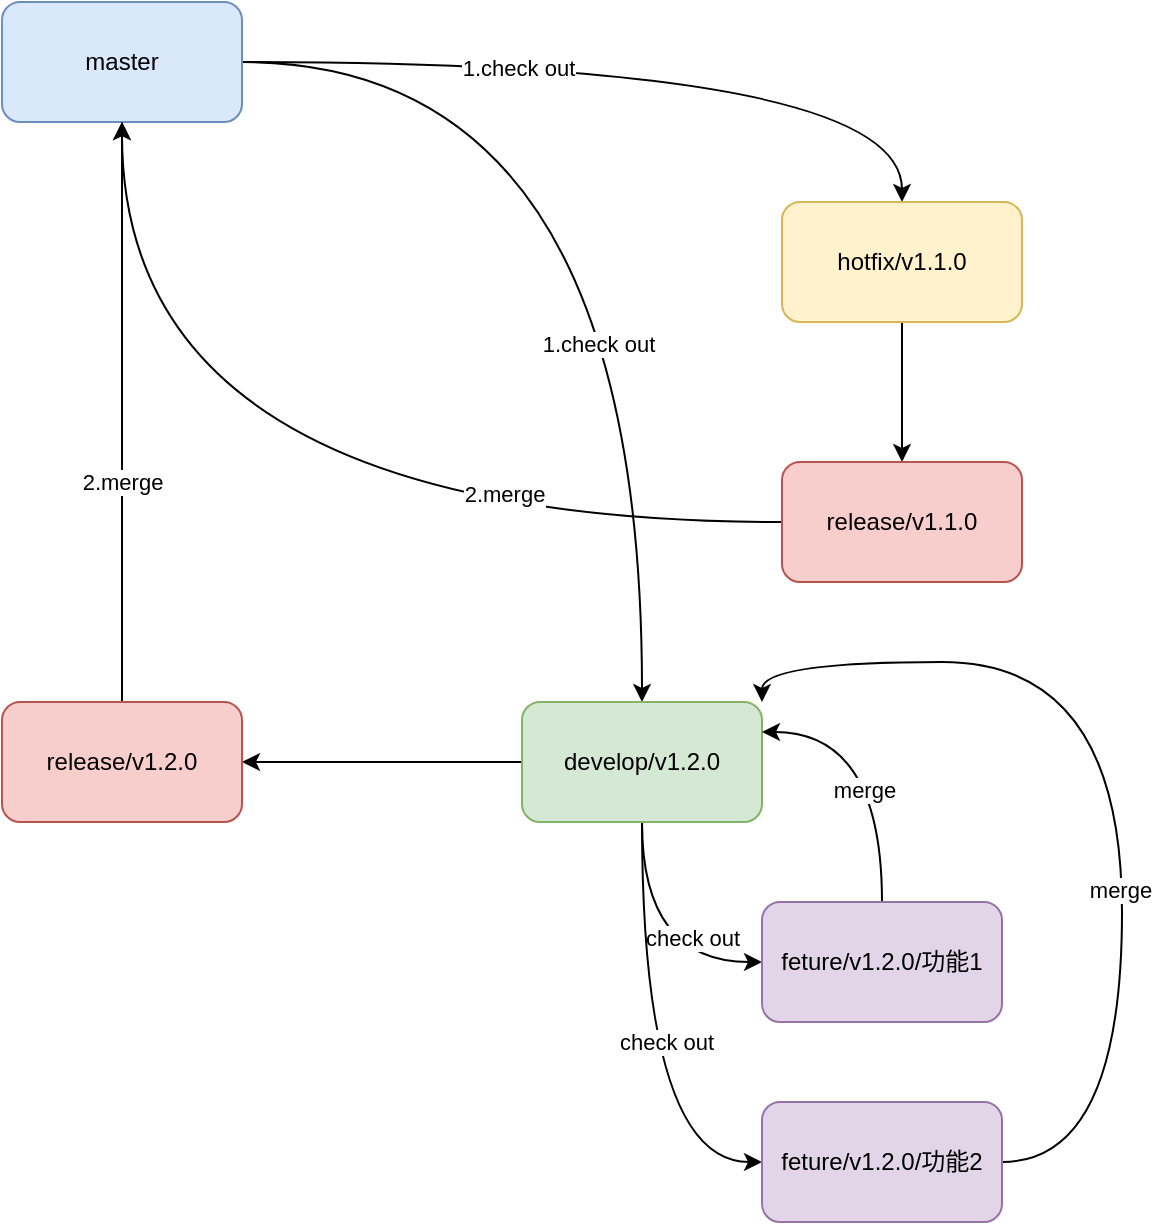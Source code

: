 <mxfile version="14.6.6" type="github">
  <diagram id="whebywEPN1xtvKnkSd9i" name="第 1 页">
    <mxGraphModel dx="946" dy="614" grid="0" gridSize="10" guides="1" tooltips="1" connect="1" arrows="1" fold="1" page="1" pageScale="1" pageWidth="827" pageHeight="1169" math="0" shadow="0">
      <root>
        <mxCell id="0" />
        <mxCell id="1" parent="0" />
        <mxCell id="698qsNeAJQr-Uskf6LR--4" style="edgeStyle=orthogonalEdgeStyle;curved=1;rounded=0;orthogonalLoop=1;jettySize=auto;html=1;" edge="1" parent="1" source="698qsNeAJQr-Uskf6LR--1" target="698qsNeAJQr-Uskf6LR--2">
          <mxGeometry relative="1" as="geometry" />
        </mxCell>
        <mxCell id="698qsNeAJQr-Uskf6LR--5" value="1.check out" style="edgeLabel;html=1;align=center;verticalAlign=middle;resizable=0;points=[];" vertex="1" connectable="0" parent="698qsNeAJQr-Uskf6LR--4">
          <mxGeometry x="-0.311" y="-3" relative="1" as="geometry">
            <mxPoint as="offset" />
          </mxGeometry>
        </mxCell>
        <mxCell id="698qsNeAJQr-Uskf6LR--15" style="edgeStyle=orthogonalEdgeStyle;curved=1;rounded=0;orthogonalLoop=1;jettySize=auto;html=1;" edge="1" parent="1" source="698qsNeAJQr-Uskf6LR--1">
          <mxGeometry relative="1" as="geometry">
            <mxPoint x="460" y="540" as="targetPoint" />
            <Array as="points">
              <mxPoint x="460" y="220" />
            </Array>
          </mxGeometry>
        </mxCell>
        <mxCell id="698qsNeAJQr-Uskf6LR--32" value="1.check out" style="edgeLabel;html=1;align=center;verticalAlign=middle;resizable=0;points=[];" vertex="1" connectable="0" parent="698qsNeAJQr-Uskf6LR--15">
          <mxGeometry x="0.311" y="-22" relative="1" as="geometry">
            <mxPoint as="offset" />
          </mxGeometry>
        </mxCell>
        <mxCell id="698qsNeAJQr-Uskf6LR--1" value="master" style="rounded=1;whiteSpace=wrap;html=1;fillColor=#dae8fc;strokeColor=#6c8ebf;" vertex="1" parent="1">
          <mxGeometry x="140" y="190" width="120" height="60" as="geometry" />
        </mxCell>
        <mxCell id="698qsNeAJQr-Uskf6LR--11" style="edgeStyle=orthogonalEdgeStyle;curved=1;rounded=0;orthogonalLoop=1;jettySize=auto;html=1;" edge="1" parent="1" source="698qsNeAJQr-Uskf6LR--2" target="698qsNeAJQr-Uskf6LR--9">
          <mxGeometry relative="1" as="geometry" />
        </mxCell>
        <mxCell id="698qsNeAJQr-Uskf6LR--2" value="hotfix/v1.1.0" style="rounded=1;whiteSpace=wrap;html=1;fillColor=#fff2cc;strokeColor=#d6b656;" vertex="1" parent="1">
          <mxGeometry x="530" y="290" width="120" height="60" as="geometry" />
        </mxCell>
        <mxCell id="698qsNeAJQr-Uskf6LR--12" style="edgeStyle=orthogonalEdgeStyle;curved=1;rounded=0;orthogonalLoop=1;jettySize=auto;html=1;" edge="1" parent="1" source="698qsNeAJQr-Uskf6LR--9" target="698qsNeAJQr-Uskf6LR--1">
          <mxGeometry relative="1" as="geometry" />
        </mxCell>
        <mxCell id="698qsNeAJQr-Uskf6LR--13" value="2.merge" style="edgeLabel;html=1;align=center;verticalAlign=middle;resizable=0;points=[];" vertex="1" connectable="0" parent="698qsNeAJQr-Uskf6LR--12">
          <mxGeometry x="-0.475" y="-14" relative="1" as="geometry">
            <mxPoint as="offset" />
          </mxGeometry>
        </mxCell>
        <mxCell id="698qsNeAJQr-Uskf6LR--9" value="release/v1.1.0" style="rounded=1;whiteSpace=wrap;html=1;fillColor=#f8cecc;strokeColor=#b85450;" vertex="1" parent="1">
          <mxGeometry x="530" y="420" width="120" height="60" as="geometry" />
        </mxCell>
        <mxCell id="698qsNeAJQr-Uskf6LR--18" style="edgeStyle=orthogonalEdgeStyle;curved=1;rounded=0;orthogonalLoop=1;jettySize=auto;html=1;entryX=0;entryY=0.5;entryDx=0;entryDy=0;" edge="1" parent="1" source="698qsNeAJQr-Uskf6LR--16" target="698qsNeAJQr-Uskf6LR--17">
          <mxGeometry relative="1" as="geometry">
            <mxPoint x="440" y="700" as="targetPoint" />
          </mxGeometry>
        </mxCell>
        <mxCell id="698qsNeAJQr-Uskf6LR--33" value="check out" style="edgeLabel;html=1;align=center;verticalAlign=middle;resizable=0;points=[];" vertex="1" connectable="0" parent="698qsNeAJQr-Uskf6LR--18">
          <mxGeometry x="0.462" y="12" relative="1" as="geometry">
            <mxPoint as="offset" />
          </mxGeometry>
        </mxCell>
        <mxCell id="698qsNeAJQr-Uskf6LR--20" style="edgeStyle=orthogonalEdgeStyle;curved=1;rounded=0;orthogonalLoop=1;jettySize=auto;html=1;entryX=0;entryY=0.5;entryDx=0;entryDy=0;" edge="1" parent="1" source="698qsNeAJQr-Uskf6LR--16" target="698qsNeAJQr-Uskf6LR--21">
          <mxGeometry relative="1" as="geometry">
            <mxPoint x="690" y="680" as="targetPoint" />
          </mxGeometry>
        </mxCell>
        <mxCell id="698qsNeAJQr-Uskf6LR--34" value="&lt;span style=&quot;color: rgba(0 , 0 , 0 , 0) ; font-family: monospace ; font-size: 0px ; background-color: rgb(248 , 249 , 250)&quot;&gt;%3CmxGraphModel%3E%3Croot%3E%3CmxCell%20id%3D%220%22%2F%3E%3CmxCell%20id%3D%221%22%20parent%3D%220%22%2F%3E%3CmxCell%20id%3D%222%22%20value%3D%22check%20out%22%20style%3D%22edgeLabel%3Bhtml%3D1%3Balign%3Dcenter%3BverticalAlign%3Dmiddle%3Bresizable%3D0%3Bpoints%3D%5B%5D%3B%22%20vertex%3D%221%22%20connectable%3D%220%22%20parent%3D%221%22%3E%3CmxGeometry%20x%3D%22485%22%20y%3D%22658%22%20as%3D%22geometry%22%2F%3E%3C%2FmxCell%3E%3C%2Froot%3E%3C%2FmxGraphModel%3Ec&lt;/span&gt;" style="edgeLabel;html=1;align=center;verticalAlign=middle;resizable=0;points=[];" vertex="1" connectable="0" parent="698qsNeAJQr-Uskf6LR--20">
          <mxGeometry x="-0.043" y="12" relative="1" as="geometry">
            <mxPoint as="offset" />
          </mxGeometry>
        </mxCell>
        <mxCell id="698qsNeAJQr-Uskf6LR--35" value="check out" style="edgeLabel;html=1;align=center;verticalAlign=middle;resizable=0;points=[];" vertex="1" connectable="0" parent="698qsNeAJQr-Uskf6LR--20">
          <mxGeometry x="-0.043" y="12" relative="1" as="geometry">
            <mxPoint as="offset" />
          </mxGeometry>
        </mxCell>
        <mxCell id="698qsNeAJQr-Uskf6LR--28" style="edgeStyle=orthogonalEdgeStyle;curved=1;rounded=0;orthogonalLoop=1;jettySize=auto;html=1;entryX=1;entryY=0.5;entryDx=0;entryDy=0;" edge="1" parent="1" source="698qsNeAJQr-Uskf6LR--16" target="698qsNeAJQr-Uskf6LR--29">
          <mxGeometry relative="1" as="geometry">
            <mxPoint x="270" y="570" as="targetPoint" />
          </mxGeometry>
        </mxCell>
        <mxCell id="698qsNeAJQr-Uskf6LR--16" value="develop/v1.2.0" style="rounded=1;whiteSpace=wrap;html=1;fillColor=#d5e8d4;strokeColor=#82b366;" vertex="1" parent="1">
          <mxGeometry x="400" y="540" width="120" height="60" as="geometry" />
        </mxCell>
        <mxCell id="698qsNeAJQr-Uskf6LR--24" style="edgeStyle=orthogonalEdgeStyle;curved=1;rounded=0;orthogonalLoop=1;jettySize=auto;html=1;entryX=1;entryY=0.25;entryDx=0;entryDy=0;" edge="1" parent="1" source="698qsNeAJQr-Uskf6LR--17" target="698qsNeAJQr-Uskf6LR--16">
          <mxGeometry relative="1" as="geometry" />
        </mxCell>
        <mxCell id="698qsNeAJQr-Uskf6LR--26" value="merge" style="edgeLabel;html=1;align=center;verticalAlign=middle;resizable=0;points=[];" vertex="1" connectable="0" parent="698qsNeAJQr-Uskf6LR--24">
          <mxGeometry x="-0.228" y="9" relative="1" as="geometry">
            <mxPoint as="offset" />
          </mxGeometry>
        </mxCell>
        <mxCell id="698qsNeAJQr-Uskf6LR--17" value="feture/v1.2.0/功能1" style="rounded=1;whiteSpace=wrap;html=1;fillColor=#e1d5e7;strokeColor=#9673a6;" vertex="1" parent="1">
          <mxGeometry x="520" y="640" width="120" height="60" as="geometry" />
        </mxCell>
        <mxCell id="698qsNeAJQr-Uskf6LR--25" style="edgeStyle=orthogonalEdgeStyle;curved=1;rounded=0;orthogonalLoop=1;jettySize=auto;html=1;entryX=1;entryY=0;entryDx=0;entryDy=0;" edge="1" parent="1" source="698qsNeAJQr-Uskf6LR--21" target="698qsNeAJQr-Uskf6LR--16">
          <mxGeometry relative="1" as="geometry">
            <Array as="points">
              <mxPoint x="700" y="770" />
              <mxPoint x="700" y="520" />
              <mxPoint x="520" y="520" />
            </Array>
          </mxGeometry>
        </mxCell>
        <mxCell id="698qsNeAJQr-Uskf6LR--27" value="merge" style="edgeLabel;html=1;align=center;verticalAlign=middle;resizable=0;points=[];" vertex="1" connectable="0" parent="698qsNeAJQr-Uskf6LR--25">
          <mxGeometry x="-0.231" y="1" relative="1" as="geometry">
            <mxPoint as="offset" />
          </mxGeometry>
        </mxCell>
        <mxCell id="698qsNeAJQr-Uskf6LR--21" value="feture/v1.2.0/功能2" style="rounded=1;whiteSpace=wrap;html=1;fillColor=#e1d5e7;strokeColor=#9673a6;" vertex="1" parent="1">
          <mxGeometry x="520" y="740" width="120" height="60" as="geometry" />
        </mxCell>
        <mxCell id="698qsNeAJQr-Uskf6LR--30" style="edgeStyle=orthogonalEdgeStyle;curved=1;rounded=0;orthogonalLoop=1;jettySize=auto;html=1;" edge="1" parent="1" source="698qsNeAJQr-Uskf6LR--29">
          <mxGeometry relative="1" as="geometry">
            <mxPoint x="200" y="250" as="targetPoint" />
          </mxGeometry>
        </mxCell>
        <mxCell id="698qsNeAJQr-Uskf6LR--31" value="2.merge" style="edgeLabel;html=1;align=center;verticalAlign=middle;resizable=0;points=[];" vertex="1" connectable="0" parent="698qsNeAJQr-Uskf6LR--30">
          <mxGeometry x="-0.241" relative="1" as="geometry">
            <mxPoint as="offset" />
          </mxGeometry>
        </mxCell>
        <mxCell id="698qsNeAJQr-Uskf6LR--29" value="release/v1.2.0" style="rounded=1;whiteSpace=wrap;html=1;fillColor=#f8cecc;strokeColor=#b85450;" vertex="1" parent="1">
          <mxGeometry x="140" y="540" width="120" height="60" as="geometry" />
        </mxCell>
      </root>
    </mxGraphModel>
  </diagram>
</mxfile>
